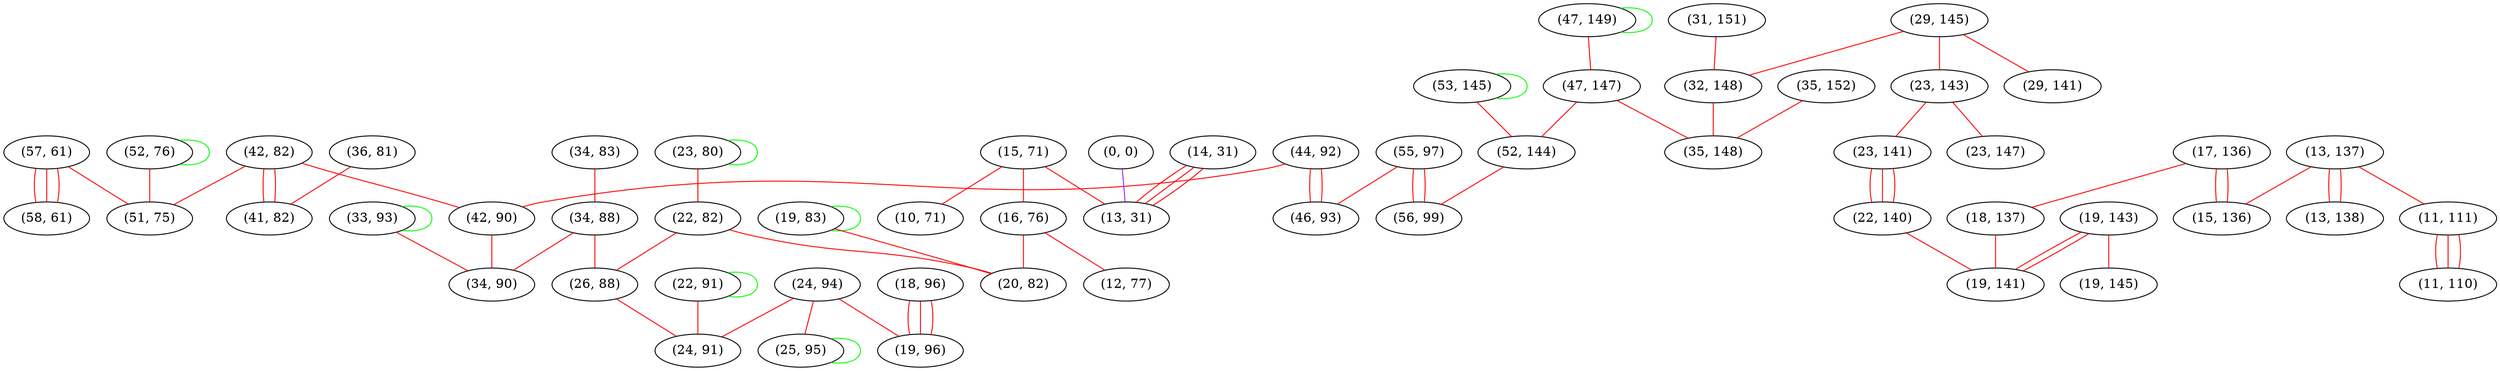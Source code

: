 graph "" {
"(57, 61)";
"(17, 136)";
"(52, 76)";
"(23, 80)";
"(24, 94)";
"(47, 149)";
"(42, 82)";
"(19, 143)";
"(31, 151)";
"(15, 71)";
"(55, 97)";
"(53, 145)";
"(34, 83)";
"(29, 145)";
"(44, 92)";
"(16, 76)";
"(18, 96)";
"(47, 147)";
"(14, 31)";
"(13, 137)";
"(32, 148)";
"(22, 82)";
"(23, 143)";
"(18, 137)";
"(34, 88)";
"(52, 144)";
"(46, 93)";
"(35, 152)";
"(26, 88)";
"(0, 0)";
"(19, 83)";
"(25, 95)";
"(35, 148)";
"(19, 145)";
"(36, 81)";
"(15, 136)";
"(41, 82)";
"(20, 82)";
"(11, 111)";
"(13, 138)";
"(29, 141)";
"(23, 147)";
"(23, 141)";
"(22, 91)";
"(10, 71)";
"(22, 140)";
"(24, 91)";
"(58, 61)";
"(19, 141)";
"(12, 77)";
"(56, 99)";
"(11, 110)";
"(42, 90)";
"(19, 96)";
"(33, 93)";
"(13, 31)";
"(51, 75)";
"(34, 90)";
"(57, 61)" -- "(58, 61)"  [color=red, key=0, weight=1];
"(57, 61)" -- "(58, 61)"  [color=red, key=1, weight=1];
"(57, 61)" -- "(58, 61)"  [color=red, key=2, weight=1];
"(57, 61)" -- "(51, 75)"  [color=red, key=0, weight=1];
"(17, 136)" -- "(15, 136)"  [color=red, key=0, weight=1];
"(17, 136)" -- "(15, 136)"  [color=red, key=1, weight=1];
"(17, 136)" -- "(18, 137)"  [color=red, key=0, weight=1];
"(52, 76)" -- "(52, 76)"  [color=green, key=0, weight=2];
"(52, 76)" -- "(51, 75)"  [color=red, key=0, weight=1];
"(23, 80)" -- "(22, 82)"  [color=red, key=0, weight=1];
"(23, 80)" -- "(23, 80)"  [color=green, key=0, weight=2];
"(24, 94)" -- "(19, 96)"  [color=red, key=0, weight=1];
"(24, 94)" -- "(24, 91)"  [color=red, key=0, weight=1];
"(24, 94)" -- "(25, 95)"  [color=red, key=0, weight=1];
"(47, 149)" -- "(47, 147)"  [color=red, key=0, weight=1];
"(47, 149)" -- "(47, 149)"  [color=green, key=0, weight=2];
"(42, 82)" -- "(41, 82)"  [color=red, key=0, weight=1];
"(42, 82)" -- "(41, 82)"  [color=red, key=1, weight=1];
"(42, 82)" -- "(51, 75)"  [color=red, key=0, weight=1];
"(42, 82)" -- "(42, 90)"  [color=red, key=0, weight=1];
"(19, 143)" -- "(19, 145)"  [color=red, key=0, weight=1];
"(19, 143)" -- "(19, 141)"  [color=red, key=0, weight=1];
"(19, 143)" -- "(19, 141)"  [color=red, key=1, weight=1];
"(31, 151)" -- "(32, 148)"  [color=red, key=0, weight=1];
"(15, 71)" -- "(10, 71)"  [color=red, key=0, weight=1];
"(15, 71)" -- "(13, 31)"  [color=red, key=0, weight=1];
"(15, 71)" -- "(16, 76)"  [color=red, key=0, weight=1];
"(55, 97)" -- "(56, 99)"  [color=red, key=0, weight=1];
"(55, 97)" -- "(56, 99)"  [color=red, key=1, weight=1];
"(55, 97)" -- "(46, 93)"  [color=red, key=0, weight=1];
"(53, 145)" -- "(53, 145)"  [color=green, key=0, weight=2];
"(53, 145)" -- "(52, 144)"  [color=red, key=0, weight=1];
"(34, 83)" -- "(34, 88)"  [color=red, key=0, weight=1];
"(29, 145)" -- "(29, 141)"  [color=red, key=0, weight=1];
"(29, 145)" -- "(23, 143)"  [color=red, key=0, weight=1];
"(29, 145)" -- "(32, 148)"  [color=red, key=0, weight=1];
"(44, 92)" -- "(46, 93)"  [color=red, key=0, weight=1];
"(44, 92)" -- "(46, 93)"  [color=red, key=1, weight=1];
"(44, 92)" -- "(42, 90)"  [color=red, key=0, weight=1];
"(16, 76)" -- "(12, 77)"  [color=red, key=0, weight=1];
"(16, 76)" -- "(20, 82)"  [color=red, key=0, weight=1];
"(18, 96)" -- "(19, 96)"  [color=red, key=0, weight=1];
"(18, 96)" -- "(19, 96)"  [color=red, key=1, weight=1];
"(18, 96)" -- "(19, 96)"  [color=red, key=2, weight=1];
"(47, 147)" -- "(35, 148)"  [color=red, key=0, weight=1];
"(47, 147)" -- "(52, 144)"  [color=red, key=0, weight=1];
"(14, 31)" -- "(13, 31)"  [color=red, key=0, weight=1];
"(14, 31)" -- "(13, 31)"  [color=red, key=1, weight=1];
"(14, 31)" -- "(13, 31)"  [color=red, key=2, weight=1];
"(13, 137)" -- "(13, 138)"  [color=red, key=0, weight=1];
"(13, 137)" -- "(13, 138)"  [color=red, key=1, weight=1];
"(13, 137)" -- "(15, 136)"  [color=red, key=0, weight=1];
"(13, 137)" -- "(11, 111)"  [color=red, key=0, weight=1];
"(32, 148)" -- "(35, 148)"  [color=red, key=0, weight=1];
"(22, 82)" -- "(20, 82)"  [color=red, key=0, weight=1];
"(22, 82)" -- "(26, 88)"  [color=red, key=0, weight=1];
"(23, 143)" -- "(23, 141)"  [color=red, key=0, weight=1];
"(23, 143)" -- "(23, 147)"  [color=red, key=0, weight=1];
"(18, 137)" -- "(19, 141)"  [color=red, key=0, weight=1];
"(34, 88)" -- "(26, 88)"  [color=red, key=0, weight=1];
"(34, 88)" -- "(34, 90)"  [color=red, key=0, weight=1];
"(52, 144)" -- "(56, 99)"  [color=red, key=0, weight=1];
"(35, 152)" -- "(35, 148)"  [color=red, key=0, weight=1];
"(26, 88)" -- "(24, 91)"  [color=red, key=0, weight=1];
"(0, 0)" -- "(13, 31)"  [color=purple, key=0, weight=4];
"(19, 83)" -- "(20, 82)"  [color=red, key=0, weight=1];
"(19, 83)" -- "(19, 83)"  [color=green, key=0, weight=2];
"(25, 95)" -- "(25, 95)"  [color=green, key=0, weight=2];
"(36, 81)" -- "(41, 82)"  [color=red, key=0, weight=1];
"(11, 111)" -- "(11, 110)"  [color=red, key=0, weight=1];
"(11, 111)" -- "(11, 110)"  [color=red, key=1, weight=1];
"(11, 111)" -- "(11, 110)"  [color=red, key=2, weight=1];
"(23, 141)" -- "(22, 140)"  [color=red, key=0, weight=1];
"(23, 141)" -- "(22, 140)"  [color=red, key=1, weight=1];
"(23, 141)" -- "(22, 140)"  [color=red, key=2, weight=1];
"(22, 91)" -- "(22, 91)"  [color=green, key=0, weight=2];
"(22, 91)" -- "(24, 91)"  [color=red, key=0, weight=1];
"(22, 140)" -- "(19, 141)"  [color=red, key=0, weight=1];
"(42, 90)" -- "(34, 90)"  [color=red, key=0, weight=1];
"(33, 93)" -- "(33, 93)"  [color=green, key=0, weight=2];
"(33, 93)" -- "(34, 90)"  [color=red, key=0, weight=1];
}
